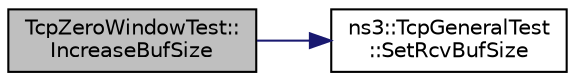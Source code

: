 digraph "TcpZeroWindowTest::IncreaseBufSize"
{
 // LATEX_PDF_SIZE
  edge [fontname="Helvetica",fontsize="10",labelfontname="Helvetica",labelfontsize="10"];
  node [fontname="Helvetica",fontsize="10",shape=record];
  rankdir="LR";
  Node1 [label="TcpZeroWindowTest::\lIncreaseBufSize",height=0.2,width=0.4,color="black", fillcolor="grey75", style="filled", fontcolor="black",tooltip="Increase the receiver buffer size."];
  Node1 -> Node2 [color="midnightblue",fontsize="10",style="solid",fontname="Helvetica"];
  Node2 [label="ns3::TcpGeneralTest\l::SetRcvBufSize",height=0.2,width=0.4,color="black", fillcolor="white", style="filled",URL="$classns3_1_1_tcp_general_test.html#a41a9e5ce0eab2c080fd501f6f246b9ee",tooltip="Forcefully set a defined size for rx buffer."];
}
